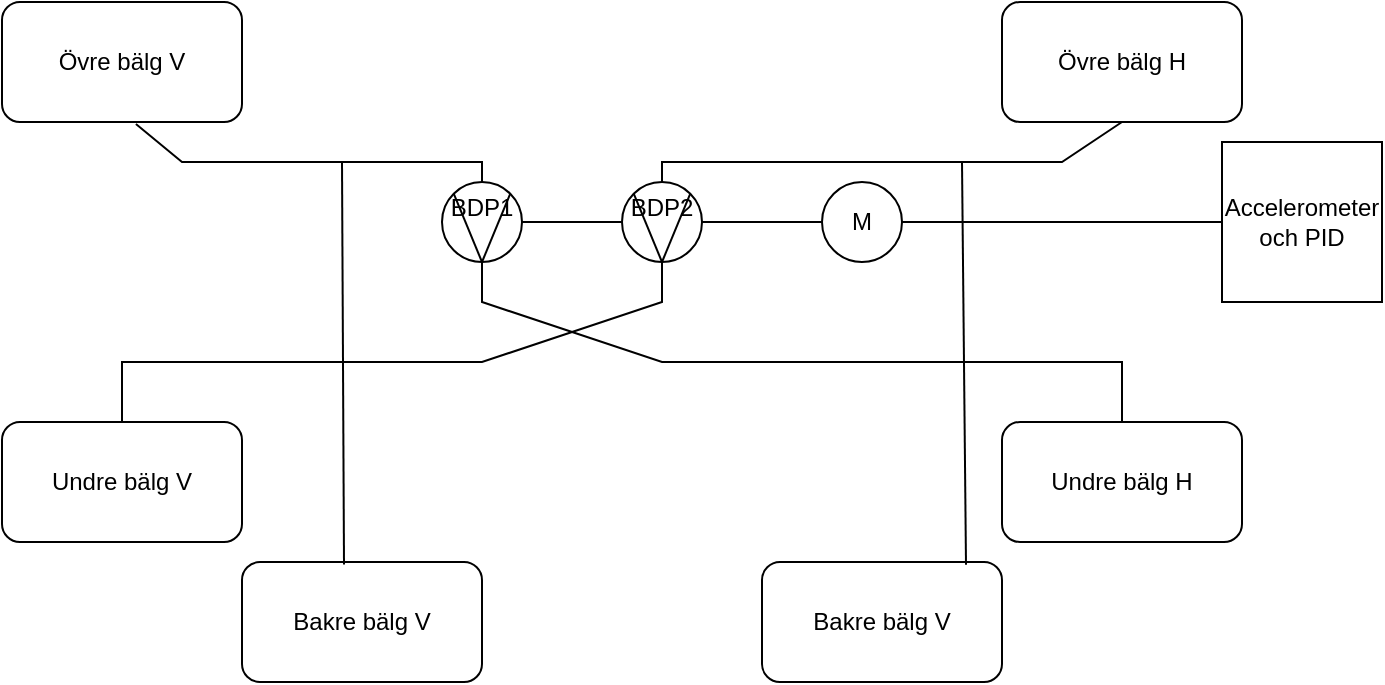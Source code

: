 <mxfile version="26.1.0">
  <diagram id="R2lEEEUBdFMjLlhIrx00" name="Page-1">
    <mxGraphModel dx="989" dy="520" grid="1" gridSize="10" guides="1" tooltips="1" connect="1" arrows="1" fold="1" page="1" pageScale="1" pageWidth="827" pageHeight="1169" math="0" shadow="0" extFonts="Permanent Marker^https://fonts.googleapis.com/css?family=Permanent+Marker">
      <root>
        <mxCell id="0" />
        <mxCell id="1" parent="0" />
        <mxCell id="7XABFEHhP0aUfo4QhLnn-1" value="Övre bälg V" style="rounded=1;whiteSpace=wrap;html=1;" vertex="1" parent="1">
          <mxGeometry x="110" y="90" width="120" height="60" as="geometry" />
        </mxCell>
        <mxCell id="7XABFEHhP0aUfo4QhLnn-3" value="Övre bälg H" style="rounded=1;whiteSpace=wrap;html=1;" vertex="1" parent="1">
          <mxGeometry x="610" y="90" width="120" height="60" as="geometry" />
        </mxCell>
        <mxCell id="7XABFEHhP0aUfo4QhLnn-5" value="Undre bälg V" style="rounded=1;whiteSpace=wrap;html=1;" vertex="1" parent="1">
          <mxGeometry x="110" y="300" width="120" height="60" as="geometry" />
        </mxCell>
        <mxCell id="7XABFEHhP0aUfo4QhLnn-6" value="Undre bälg H" style="rounded=1;whiteSpace=wrap;html=1;" vertex="1" parent="1">
          <mxGeometry x="610" y="300" width="120" height="60" as="geometry" />
        </mxCell>
        <mxCell id="7XABFEHhP0aUfo4QhLnn-7" value="&lt;div&gt;BDP1&lt;/div&gt;&lt;div&gt;&lt;br&gt;&lt;/div&gt;" style="ellipse;whiteSpace=wrap;html=1;aspect=fixed;" vertex="1" parent="1">
          <mxGeometry x="330" y="180" width="40" height="40" as="geometry" />
        </mxCell>
        <mxCell id="7XABFEHhP0aUfo4QhLnn-8" value="&lt;div&gt;BDP2&lt;/div&gt;&lt;div&gt;&lt;br&gt;&lt;/div&gt;" style="ellipse;whiteSpace=wrap;html=1;aspect=fixed;" vertex="1" parent="1">
          <mxGeometry x="420" y="180" width="40" height="40" as="geometry" />
        </mxCell>
        <mxCell id="7XABFEHhP0aUfo4QhLnn-10" value="" style="endArrow=none;html=1;rounded=0;exitX=0.558;exitY=1.017;exitDx=0;exitDy=0;exitPerimeter=0;entryX=0.5;entryY=0;entryDx=0;entryDy=0;" edge="1" parent="1" source="7XABFEHhP0aUfo4QhLnn-1" target="7XABFEHhP0aUfo4QhLnn-7">
          <mxGeometry width="50" height="50" relative="1" as="geometry">
            <mxPoint x="400" y="410" as="sourcePoint" />
            <mxPoint x="340" y="160" as="targetPoint" />
            <Array as="points">
              <mxPoint x="200" y="170" />
              <mxPoint x="350" y="170" />
            </Array>
          </mxGeometry>
        </mxCell>
        <mxCell id="7XABFEHhP0aUfo4QhLnn-11" value="" style="endArrow=none;html=1;rounded=0;entryX=0.5;entryY=0;entryDx=0;entryDy=0;" edge="1" parent="1" target="7XABFEHhP0aUfo4QhLnn-6">
          <mxGeometry width="50" height="50" relative="1" as="geometry">
            <mxPoint x="350" y="220" as="sourcePoint" />
            <mxPoint x="450" y="360" as="targetPoint" />
            <Array as="points">
              <mxPoint x="350" y="240" />
              <mxPoint x="440" y="270" />
              <mxPoint x="670" y="270" />
            </Array>
          </mxGeometry>
        </mxCell>
        <mxCell id="7XABFEHhP0aUfo4QhLnn-12" value="" style="endArrow=none;html=1;rounded=0;entryX=1;entryY=0;entryDx=0;entryDy=0;exitX=0.5;exitY=1;exitDx=0;exitDy=0;" edge="1" parent="1" source="7XABFEHhP0aUfo4QhLnn-7" target="7XABFEHhP0aUfo4QhLnn-7">
          <mxGeometry width="50" height="50" relative="1" as="geometry">
            <mxPoint x="400" y="410" as="sourcePoint" />
            <mxPoint x="450" y="360" as="targetPoint" />
          </mxGeometry>
        </mxCell>
        <mxCell id="7XABFEHhP0aUfo4QhLnn-13" value="" style="endArrow=none;html=1;rounded=0;exitX=0.5;exitY=1;exitDx=0;exitDy=0;entryX=0;entryY=0;entryDx=0;entryDy=0;" edge="1" parent="1" source="7XABFEHhP0aUfo4QhLnn-7" target="7XABFEHhP0aUfo4QhLnn-7">
          <mxGeometry width="50" height="50" relative="1" as="geometry">
            <mxPoint x="400" y="110" as="sourcePoint" />
            <mxPoint x="360" y="60" as="targetPoint" />
          </mxGeometry>
        </mxCell>
        <mxCell id="7XABFEHhP0aUfo4QhLnn-14" value="" style="endArrow=none;html=1;rounded=0;exitX=0.5;exitY=1;exitDx=0;exitDy=0;entryX=1;entryY=0;entryDx=0;entryDy=0;" edge="1" parent="1" source="7XABFEHhP0aUfo4QhLnn-8" target="7XABFEHhP0aUfo4QhLnn-8">
          <mxGeometry width="50" height="50" relative="1" as="geometry">
            <mxPoint x="400" y="120" as="sourcePoint" />
            <mxPoint x="450" y="70" as="targetPoint" />
          </mxGeometry>
        </mxCell>
        <mxCell id="7XABFEHhP0aUfo4QhLnn-15" value="" style="endArrow=none;html=1;rounded=0;exitX=0.5;exitY=1;exitDx=0;exitDy=0;entryX=0;entryY=0;entryDx=0;entryDy=0;" edge="1" parent="1" source="7XABFEHhP0aUfo4QhLnn-8" target="7XABFEHhP0aUfo4QhLnn-8">
          <mxGeometry width="50" height="50" relative="1" as="geometry">
            <mxPoint x="400" y="120" as="sourcePoint" />
            <mxPoint x="450" y="70" as="targetPoint" />
          </mxGeometry>
        </mxCell>
        <mxCell id="7XABFEHhP0aUfo4QhLnn-16" value="" style="endArrow=none;html=1;rounded=0;entryX=0.5;entryY=1;entryDx=0;entryDy=0;exitX=0.5;exitY=0;exitDx=0;exitDy=0;" edge="1" parent="1" source="7XABFEHhP0aUfo4QhLnn-8" target="7XABFEHhP0aUfo4QhLnn-3">
          <mxGeometry width="50" height="50" relative="1" as="geometry">
            <mxPoint x="400" y="180" as="sourcePoint" />
            <mxPoint x="450" y="130" as="targetPoint" />
            <Array as="points">
              <mxPoint x="440" y="170" />
              <mxPoint x="640" y="170" />
            </Array>
          </mxGeometry>
        </mxCell>
        <mxCell id="7XABFEHhP0aUfo4QhLnn-17" value="" style="endArrow=none;html=1;rounded=0;entryX=0.5;entryY=1;entryDx=0;entryDy=0;" edge="1" parent="1" target="7XABFEHhP0aUfo4QhLnn-8">
          <mxGeometry width="50" height="50" relative="1" as="geometry">
            <mxPoint x="170" y="300" as="sourcePoint" />
            <mxPoint x="450" y="130" as="targetPoint" />
            <Array as="points">
              <mxPoint x="170" y="270" />
              <mxPoint x="350" y="270" />
              <mxPoint x="440" y="240" />
            </Array>
          </mxGeometry>
        </mxCell>
        <mxCell id="7XABFEHhP0aUfo4QhLnn-18" value="M" style="ellipse;whiteSpace=wrap;html=1;aspect=fixed;" vertex="1" parent="1">
          <mxGeometry x="520" y="180" width="40" height="40" as="geometry" />
        </mxCell>
        <mxCell id="7XABFEHhP0aUfo4QhLnn-19" value="" style="endArrow=none;html=1;rounded=0;entryX=0;entryY=0.5;entryDx=0;entryDy=0;exitX=1;exitY=0.5;exitDx=0;exitDy=0;" edge="1" parent="1" source="7XABFEHhP0aUfo4QhLnn-8" target="7XABFEHhP0aUfo4QhLnn-18">
          <mxGeometry width="50" height="50" relative="1" as="geometry">
            <mxPoint x="400" y="250" as="sourcePoint" />
            <mxPoint x="450" y="200" as="targetPoint" />
          </mxGeometry>
        </mxCell>
        <mxCell id="7XABFEHhP0aUfo4QhLnn-20" value="Bakre bälg V" style="rounded=1;whiteSpace=wrap;html=1;" vertex="1" parent="1">
          <mxGeometry x="230" y="370" width="120" height="60" as="geometry" />
        </mxCell>
        <mxCell id="7XABFEHhP0aUfo4QhLnn-21" value="Bakre bälg V" style="rounded=1;whiteSpace=wrap;html=1;" vertex="1" parent="1">
          <mxGeometry x="490" y="370" width="120" height="60" as="geometry" />
        </mxCell>
        <mxCell id="7XABFEHhP0aUfo4QhLnn-23" value="" style="endArrow=none;html=1;rounded=0;exitX=0.425;exitY=0.021;exitDx=0;exitDy=0;exitPerimeter=0;" edge="1" parent="1" source="7XABFEHhP0aUfo4QhLnn-20">
          <mxGeometry width="50" height="50" relative="1" as="geometry">
            <mxPoint x="410" y="310" as="sourcePoint" />
            <mxPoint x="280" y="170" as="targetPoint" />
          </mxGeometry>
        </mxCell>
        <mxCell id="7XABFEHhP0aUfo4QhLnn-24" value="" style="endArrow=none;html=1;rounded=0;exitX=0.85;exitY=0.022;exitDx=0;exitDy=0;exitPerimeter=0;" edge="1" parent="1" source="7XABFEHhP0aUfo4QhLnn-21">
          <mxGeometry width="50" height="50" relative="1" as="geometry">
            <mxPoint x="410" y="310" as="sourcePoint" />
            <mxPoint x="590" y="170" as="targetPoint" />
          </mxGeometry>
        </mxCell>
        <mxCell id="7XABFEHhP0aUfo4QhLnn-25" value="" style="endArrow=none;html=1;rounded=0;exitX=1;exitY=0.5;exitDx=0;exitDy=0;entryX=0;entryY=0.5;entryDx=0;entryDy=0;" edge="1" parent="1" source="7XABFEHhP0aUfo4QhLnn-7" target="7XABFEHhP0aUfo4QhLnn-8">
          <mxGeometry width="50" height="50" relative="1" as="geometry">
            <mxPoint x="400" y="230" as="sourcePoint" />
            <mxPoint x="450" y="180" as="targetPoint" />
          </mxGeometry>
        </mxCell>
        <mxCell id="7XABFEHhP0aUfo4QhLnn-26" value="Accelerometer och PID" style="whiteSpace=wrap;html=1;aspect=fixed;" vertex="1" parent="1">
          <mxGeometry x="720" y="160" width="80" height="80" as="geometry" />
        </mxCell>
        <mxCell id="7XABFEHhP0aUfo4QhLnn-27" value="" style="endArrow=none;html=1;rounded=0;entryX=0;entryY=0.5;entryDx=0;entryDy=0;exitX=1;exitY=0.5;exitDx=0;exitDy=0;" edge="1" parent="1" source="7XABFEHhP0aUfo4QhLnn-18" target="7XABFEHhP0aUfo4QhLnn-26">
          <mxGeometry width="50" height="50" relative="1" as="geometry">
            <mxPoint x="400" y="90" as="sourcePoint" />
            <mxPoint x="450" y="40" as="targetPoint" />
          </mxGeometry>
        </mxCell>
      </root>
    </mxGraphModel>
  </diagram>
</mxfile>
